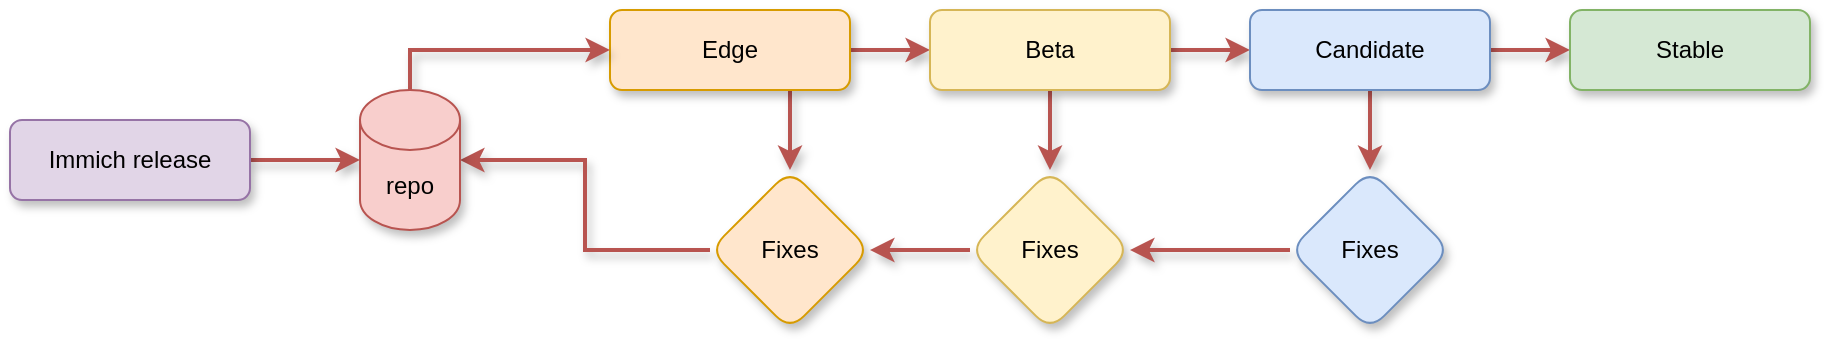 <mxfile version="20.8.16" type="device"><diagram name="Page-1" id="SBpsZeBQ8x04tu6XX7bH"><mxGraphModel dx="2476" dy="1095" grid="1" gridSize="10" guides="1" tooltips="1" connect="1" arrows="1" fold="1" page="1" pageScale="1" pageWidth="850" pageHeight="1100" math="0" shadow="0"><root><mxCell id="0"/><mxCell id="1" parent="0"/><mxCell id="RWO3fpa4697t1pR7GVu1-24" style="edgeStyle=orthogonalEdgeStyle;rounded=0;orthogonalLoop=1;jettySize=auto;html=1;entryX=0;entryY=0.5;entryDx=0;entryDy=0;entryPerimeter=0;strokeWidth=2;fillColor=#f8cecc;strokeColor=#b85450;exitX=1;exitY=0.5;exitDx=0;exitDy=0;shadow=1;" edge="1" parent="1" source="RWO3fpa4697t1pR7GVu1-1" target="RWO3fpa4697t1pR7GVu1-15"><mxGeometry relative="1" as="geometry"/></mxCell><mxCell id="RWO3fpa4697t1pR7GVu1-1" value="Immich release" style="rounded=1;whiteSpace=wrap;html=1;fillColor=#e1d5e7;strokeColor=#9673a6;shadow=1;" vertex="1" parent="1"><mxGeometry x="-100" y="255" width="120" height="40" as="geometry"/></mxCell><mxCell id="RWO3fpa4697t1pR7GVu1-5" value="" style="edgeStyle=orthogonalEdgeStyle;rounded=0;orthogonalLoop=1;jettySize=auto;html=1;fillColor=#f8cecc;strokeColor=#b85450;strokeWidth=2;shadow=1;" edge="1" parent="1" source="RWO3fpa4697t1pR7GVu1-2" target="RWO3fpa4697t1pR7GVu1-4"><mxGeometry relative="1" as="geometry"/></mxCell><mxCell id="RWO3fpa4697t1pR7GVu1-13" value="" style="edgeStyle=orthogonalEdgeStyle;rounded=0;orthogonalLoop=1;jettySize=auto;html=1;strokeWidth=2;entryX=0.5;entryY=0;entryDx=0;entryDy=0;exitX=0.75;exitY=1;exitDx=0;exitDy=0;fillColor=#f8cecc;strokeColor=#b85450;shadow=1;" edge="1" parent="1" source="RWO3fpa4697t1pR7GVu1-2" target="RWO3fpa4697t1pR7GVu1-12"><mxGeometry relative="1" as="geometry"/></mxCell><mxCell id="RWO3fpa4697t1pR7GVu1-2" value="Edge" style="whiteSpace=wrap;html=1;rounded=1;fillColor=#ffe6cc;strokeColor=#d79b00;shadow=1;" vertex="1" parent="1"><mxGeometry x="200" y="200" width="120" height="40" as="geometry"/></mxCell><mxCell id="RWO3fpa4697t1pR7GVu1-9" value="" style="edgeStyle=orthogonalEdgeStyle;rounded=0;orthogonalLoop=1;jettySize=auto;html=1;fillColor=#f8cecc;strokeColor=#b85450;strokeWidth=2;shadow=1;" edge="1" parent="1" source="RWO3fpa4697t1pR7GVu1-4" target="RWO3fpa4697t1pR7GVu1-8"><mxGeometry relative="1" as="geometry"/></mxCell><mxCell id="RWO3fpa4697t1pR7GVu1-18" style="edgeStyle=orthogonalEdgeStyle;rounded=0;orthogonalLoop=1;jettySize=auto;html=1;entryX=0.5;entryY=0;entryDx=0;entryDy=0;strokeWidth=2;fillColor=#f8cecc;strokeColor=#b85450;shadow=1;" edge="1" parent="1" source="RWO3fpa4697t1pR7GVu1-4" target="RWO3fpa4697t1pR7GVu1-17"><mxGeometry relative="1" as="geometry"/></mxCell><mxCell id="RWO3fpa4697t1pR7GVu1-4" value="Beta" style="whiteSpace=wrap;html=1;rounded=1;fillColor=#fff2cc;strokeColor=#d6b656;shadow=1;" vertex="1" parent="1"><mxGeometry x="360" y="200" width="120" height="40" as="geometry"/></mxCell><mxCell id="RWO3fpa4697t1pR7GVu1-11" value="" style="edgeStyle=orthogonalEdgeStyle;rounded=0;orthogonalLoop=1;jettySize=auto;html=1;fillColor=#f8cecc;strokeColor=#b85450;strokeWidth=2;shadow=1;" edge="1" parent="1" source="RWO3fpa4697t1pR7GVu1-8" target="RWO3fpa4697t1pR7GVu1-10"><mxGeometry relative="1" as="geometry"/></mxCell><mxCell id="RWO3fpa4697t1pR7GVu1-20" style="edgeStyle=orthogonalEdgeStyle;rounded=0;orthogonalLoop=1;jettySize=auto;html=1;entryX=0.5;entryY=0;entryDx=0;entryDy=0;strokeWidth=2;fillColor=#f8cecc;strokeColor=#b85450;shadow=1;" edge="1" parent="1" source="RWO3fpa4697t1pR7GVu1-8" target="RWO3fpa4697t1pR7GVu1-19"><mxGeometry relative="1" as="geometry"/></mxCell><mxCell id="RWO3fpa4697t1pR7GVu1-8" value="Candidate" style="whiteSpace=wrap;html=1;rounded=1;fillColor=#dae8fc;strokeColor=#6c8ebf;shadow=1;" vertex="1" parent="1"><mxGeometry x="520" y="200" width="120" height="40" as="geometry"/></mxCell><mxCell id="RWO3fpa4697t1pR7GVu1-10" value="Stable" style="whiteSpace=wrap;html=1;rounded=1;fillColor=#d5e8d4;strokeColor=#82b366;shadow=1;" vertex="1" parent="1"><mxGeometry x="680" y="200" width="120" height="40" as="geometry"/></mxCell><mxCell id="RWO3fpa4697t1pR7GVu1-14" style="edgeStyle=orthogonalEdgeStyle;rounded=0;orthogonalLoop=1;jettySize=auto;html=1;entryX=1;entryY=0.5;entryDx=0;entryDy=0;strokeWidth=2;exitX=0;exitY=0.5;exitDx=0;exitDy=0;fillColor=#f8cecc;strokeColor=#b85450;entryPerimeter=0;shadow=1;" edge="1" parent="1" source="RWO3fpa4697t1pR7GVu1-12" target="RWO3fpa4697t1pR7GVu1-15"><mxGeometry relative="1" as="geometry"/></mxCell><mxCell id="RWO3fpa4697t1pR7GVu1-12" value="Fixes" style="rhombus;whiteSpace=wrap;html=1;fillColor=#ffe6cc;strokeColor=#d79b00;rounded=1;shadow=1;" vertex="1" parent="1"><mxGeometry x="250" y="280" width="80" height="80" as="geometry"/></mxCell><mxCell id="RWO3fpa4697t1pR7GVu1-25" style="edgeStyle=orthogonalEdgeStyle;rounded=0;orthogonalLoop=1;jettySize=auto;html=1;entryX=0;entryY=0.5;entryDx=0;entryDy=0;strokeWidth=2;exitX=0.5;exitY=0;exitDx=0;exitDy=0;exitPerimeter=0;fillColor=#f8cecc;strokeColor=#b85450;shadow=1;" edge="1" parent="1" source="RWO3fpa4697t1pR7GVu1-15" target="RWO3fpa4697t1pR7GVu1-2"><mxGeometry relative="1" as="geometry"/></mxCell><mxCell id="RWO3fpa4697t1pR7GVu1-15" value="repo" style="shape=cylinder3;whiteSpace=wrap;html=1;boundedLbl=1;backgroundOutline=1;size=15;fillColor=#f8cecc;strokeColor=#b85450;shadow=1;" vertex="1" parent="1"><mxGeometry x="75" y="240" width="50" height="70" as="geometry"/></mxCell><mxCell id="RWO3fpa4697t1pR7GVu1-22" style="edgeStyle=orthogonalEdgeStyle;rounded=0;orthogonalLoop=1;jettySize=auto;html=1;entryX=1;entryY=0.5;entryDx=0;entryDy=0;strokeWidth=2;fillColor=#f8cecc;strokeColor=#b85450;shadow=1;" edge="1" parent="1" source="RWO3fpa4697t1pR7GVu1-17" target="RWO3fpa4697t1pR7GVu1-12"><mxGeometry relative="1" as="geometry"/></mxCell><mxCell id="RWO3fpa4697t1pR7GVu1-17" value="Fixes" style="rhombus;whiteSpace=wrap;html=1;fillColor=#fff2cc;strokeColor=#d6b656;rounded=1;shadow=1;" vertex="1" parent="1"><mxGeometry x="380" y="280" width="80" height="80" as="geometry"/></mxCell><mxCell id="RWO3fpa4697t1pR7GVu1-21" style="edgeStyle=orthogonalEdgeStyle;rounded=0;orthogonalLoop=1;jettySize=auto;html=1;entryX=1;entryY=0.5;entryDx=0;entryDy=0;strokeWidth=2;fillColor=#f8cecc;strokeColor=#b85450;shadow=1;" edge="1" parent="1" source="RWO3fpa4697t1pR7GVu1-19" target="RWO3fpa4697t1pR7GVu1-17"><mxGeometry relative="1" as="geometry"/></mxCell><mxCell id="RWO3fpa4697t1pR7GVu1-19" value="Fixes" style="rhombus;whiteSpace=wrap;html=1;fillColor=#dae8fc;strokeColor=#6c8ebf;rounded=1;shadow=1;" vertex="1" parent="1"><mxGeometry x="540" y="280" width="80" height="80" as="geometry"/></mxCell></root></mxGraphModel></diagram></mxfile>